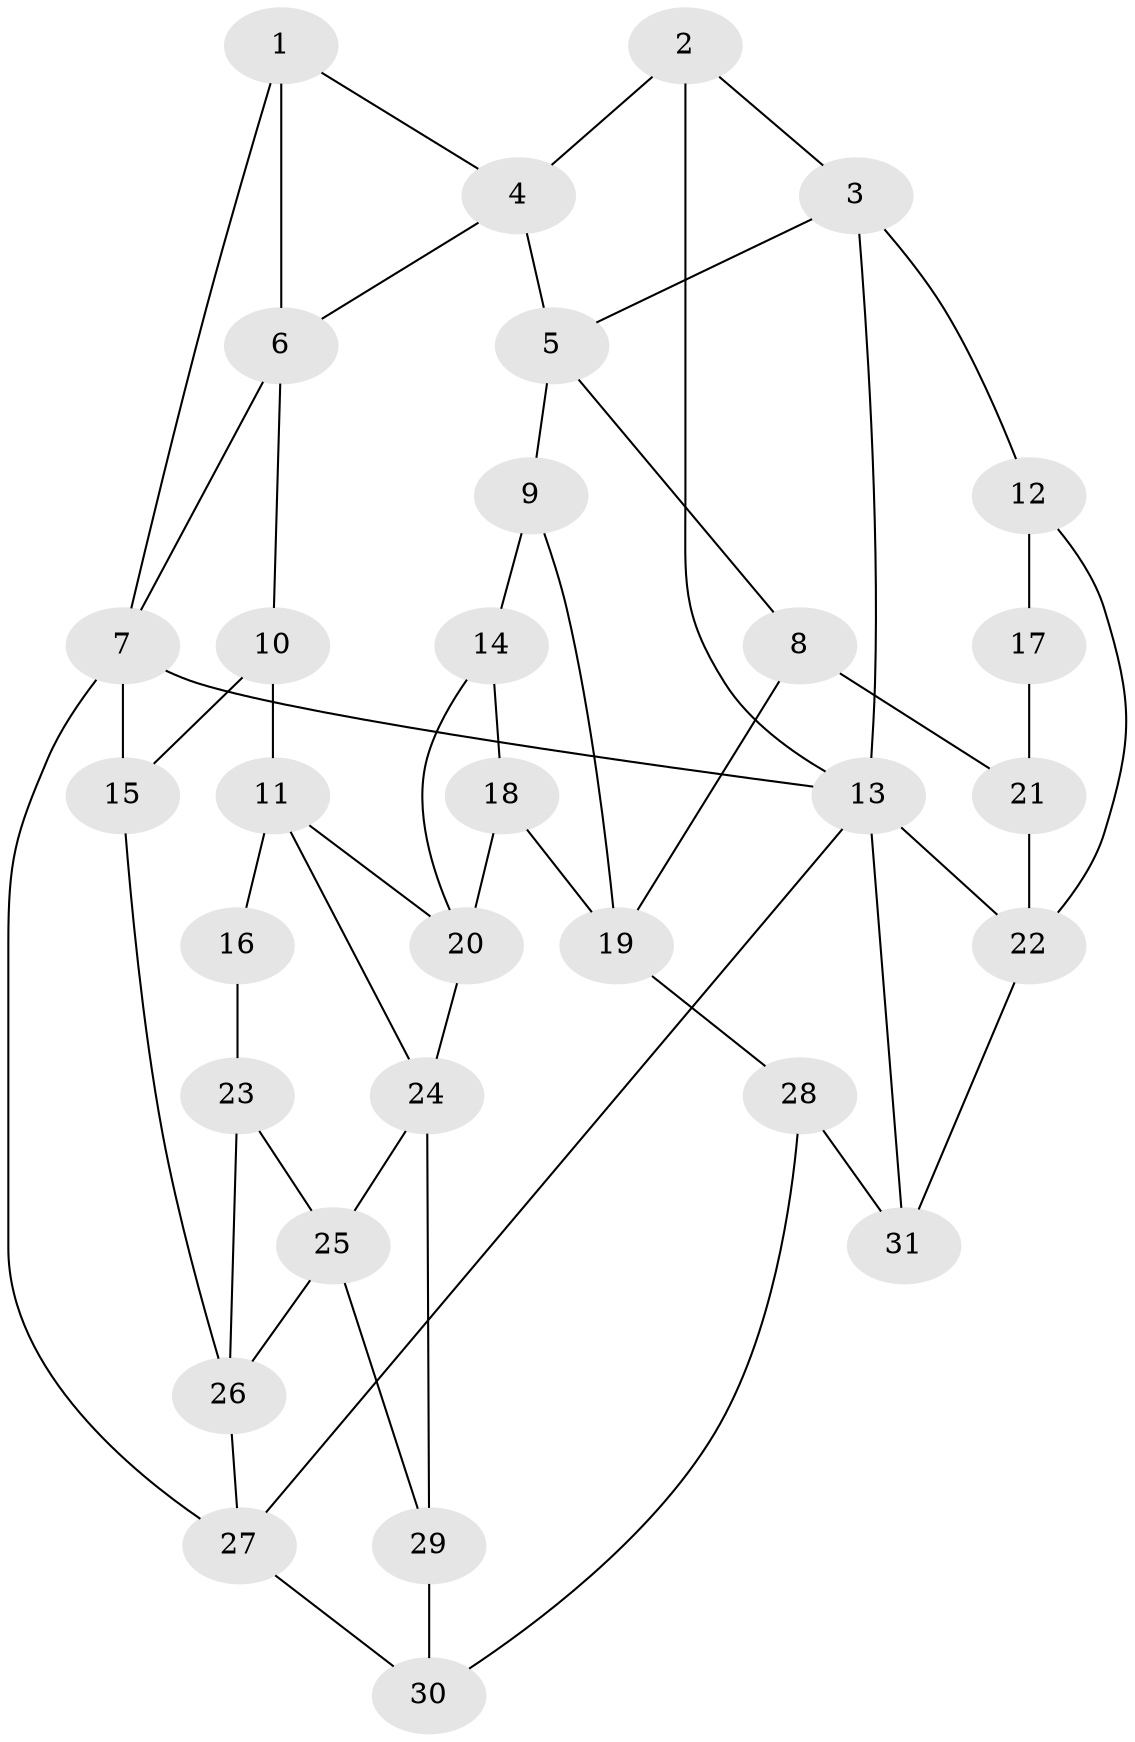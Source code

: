 // original degree distribution, {3: 0.05172413793103448, 5: 0.46551724137931033, 4: 0.2413793103448276, 6: 0.2413793103448276}
// Generated by graph-tools (version 1.1) at 2025/03/03/09/25 03:03:18]
// undirected, 31 vertices, 54 edges
graph export_dot {
graph [start="1"]
  node [color=gray90,style=filled];
  1;
  2;
  3;
  4;
  5;
  6;
  7;
  8;
  9;
  10;
  11;
  12;
  13;
  14;
  15;
  16;
  17;
  18;
  19;
  20;
  21;
  22;
  23;
  24;
  25;
  26;
  27;
  28;
  29;
  30;
  31;
  1 -- 4 [weight=1.0];
  1 -- 6 [weight=1.0];
  1 -- 7 [weight=1.0];
  2 -- 3 [weight=1.0];
  2 -- 4 [weight=1.0];
  2 -- 13 [weight=1.0];
  3 -- 5 [weight=1.0];
  3 -- 12 [weight=1.0];
  3 -- 13 [weight=1.0];
  4 -- 5 [weight=1.0];
  4 -- 6 [weight=1.0];
  5 -- 8 [weight=1.0];
  5 -- 9 [weight=1.0];
  6 -- 7 [weight=1.0];
  6 -- 10 [weight=1.0];
  7 -- 13 [weight=1.0];
  7 -- 15 [weight=1.0];
  7 -- 27 [weight=1.0];
  8 -- 19 [weight=1.0];
  8 -- 21 [weight=1.0];
  9 -- 14 [weight=2.0];
  9 -- 19 [weight=1.0];
  10 -- 11 [weight=1.0];
  10 -- 15 [weight=1.0];
  11 -- 16 [weight=1.0];
  11 -- 20 [weight=1.0];
  11 -- 24 [weight=1.0];
  12 -- 17 [weight=2.0];
  12 -- 22 [weight=1.0];
  13 -- 22 [weight=1.0];
  13 -- 27 [weight=1.0];
  13 -- 31 [weight=1.0];
  14 -- 18 [weight=1.0];
  14 -- 20 [weight=1.0];
  15 -- 26 [weight=1.0];
  16 -- 23 [weight=2.0];
  17 -- 21 [weight=2.0];
  18 -- 19 [weight=1.0];
  18 -- 20 [weight=1.0];
  19 -- 28 [weight=1.0];
  20 -- 24 [weight=1.0];
  21 -- 22 [weight=1.0];
  22 -- 31 [weight=1.0];
  23 -- 25 [weight=1.0];
  23 -- 26 [weight=1.0];
  24 -- 25 [weight=1.0];
  24 -- 29 [weight=1.0];
  25 -- 26 [weight=1.0];
  25 -- 29 [weight=1.0];
  26 -- 27 [weight=1.0];
  27 -- 30 [weight=1.0];
  28 -- 30 [weight=1.0];
  28 -- 31 [weight=2.0];
  29 -- 30 [weight=2.0];
}

